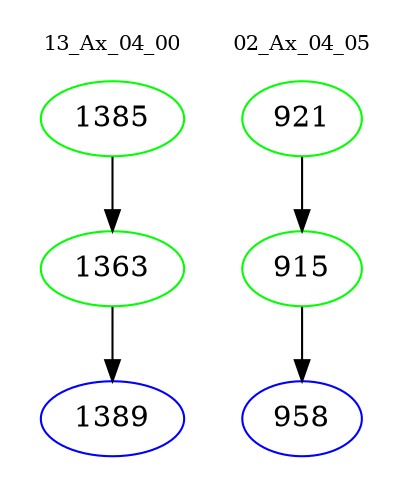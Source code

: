 digraph{
subgraph cluster_0 {
color = white
label = "13_Ax_04_00";
fontsize=10;
T0_1385 [label="1385", color="green"]
T0_1385 -> T0_1363 [color="black"]
T0_1363 [label="1363", color="green"]
T0_1363 -> T0_1389 [color="black"]
T0_1389 [label="1389", color="blue"]
}
subgraph cluster_1 {
color = white
label = "02_Ax_04_05";
fontsize=10;
T1_921 [label="921", color="green"]
T1_921 -> T1_915 [color="black"]
T1_915 [label="915", color="green"]
T1_915 -> T1_958 [color="black"]
T1_958 [label="958", color="blue"]
}
}
